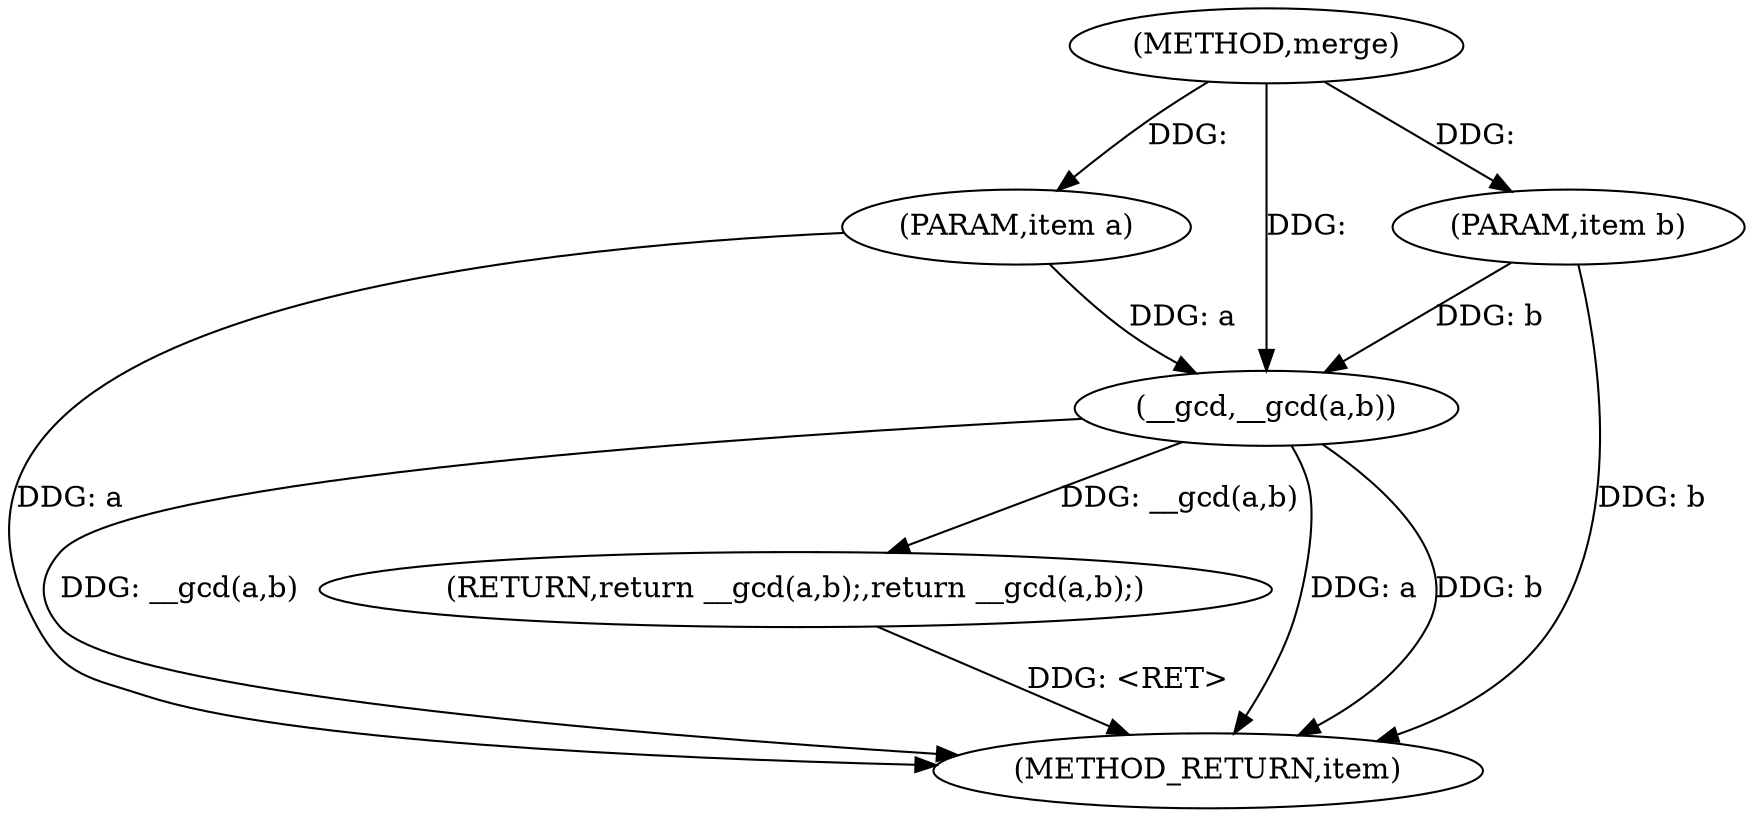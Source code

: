 digraph "merge" {  
"1000368" [label = "(METHOD,merge)" ]
"1000376" [label = "(METHOD_RETURN,item)" ]
"1000369" [label = "(PARAM,item a)" ]
"1000370" [label = "(PARAM,item b)" ]
"1000372" [label = "(RETURN,return __gcd(a,b);,return __gcd(a,b);)" ]
"1000373" [label = "(__gcd,__gcd(a,b))" ]
  "1000369" -> "1000376"  [ label = "DDG: a"] 
  "1000370" -> "1000376"  [ label = "DDG: b"] 
  "1000373" -> "1000376"  [ label = "DDG: a"] 
  "1000373" -> "1000376"  [ label = "DDG: b"] 
  "1000373" -> "1000376"  [ label = "DDG: __gcd(a,b)"] 
  "1000372" -> "1000376"  [ label = "DDG: <RET>"] 
  "1000368" -> "1000369"  [ label = "DDG: "] 
  "1000368" -> "1000370"  [ label = "DDG: "] 
  "1000373" -> "1000372"  [ label = "DDG: __gcd(a,b)"] 
  "1000369" -> "1000373"  [ label = "DDG: a"] 
  "1000368" -> "1000373"  [ label = "DDG: "] 
  "1000370" -> "1000373"  [ label = "DDG: b"] 
}
